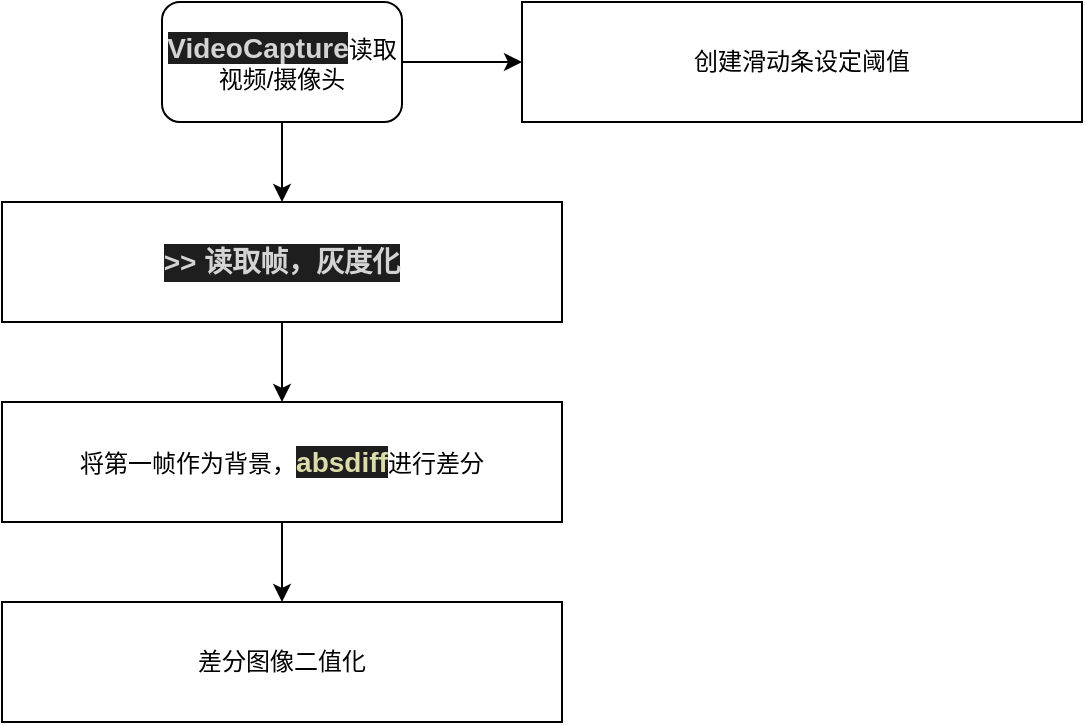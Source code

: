 <mxfile version="13.1.3">
    <diagram id="6hGFLwfOUW9BJ-s0fimq" name="Page-1">
        <mxGraphModel dx="1118" dy="781" grid="1" gridSize="10" guides="1" tooltips="1" connect="1" arrows="1" fold="1" page="1" pageScale="1" pageWidth="827" pageHeight="1169" math="0" shadow="0">
            <root>
                <mxCell id="0"/>
                <mxCell id="1" parent="0"/>
                <mxCell id="5" style="edgeStyle=orthogonalEdgeStyle;rounded=0;orthogonalLoop=1;jettySize=auto;html=1;exitX=0.5;exitY=1;exitDx=0;exitDy=0;entryX=0.5;entryY=0;entryDx=0;entryDy=0;" parent="1" source="2" target="3" edge="1">
                    <mxGeometry relative="1" as="geometry"/>
                </mxCell>
                <mxCell id="12" style="edgeStyle=orthogonalEdgeStyle;rounded=0;orthogonalLoop=1;jettySize=auto;html=1;exitX=1;exitY=0.5;exitDx=0;exitDy=0;entryX=0;entryY=0.5;entryDx=0;entryDy=0;" edge="1" parent="1" source="2" target="11">
                    <mxGeometry relative="1" as="geometry"/>
                </mxCell>
                <mxCell id="2" value="&lt;span style=&quot;background-color: rgb(30 , 30 , 30) ; color: rgb(212 , 212 , 212) ; font-size: 14px ; font-weight: 600&quot;&gt;VideoCapture&lt;/span&gt;读取视频/摄像头" style="rounded=1;whiteSpace=wrap;html=1;" parent="1" vertex="1">
                    <mxGeometry x="340" y="40" width="120" height="60" as="geometry"/>
                </mxCell>
                <mxCell id="6" style="edgeStyle=orthogonalEdgeStyle;rounded=0;orthogonalLoop=1;jettySize=auto;html=1;exitX=0.5;exitY=1;exitDx=0;exitDy=0;entryX=0.5;entryY=0;entryDx=0;entryDy=0;" parent="1" source="3" target="4" edge="1">
                    <mxGeometry relative="1" as="geometry"/>
                </mxCell>
                <mxCell id="3" value="&lt;div style=&quot;color: rgb(212 , 212 , 212) ; background-color: rgb(30 , 30 , 30) ; font-weight: 600 ; font-size: 14px ; line-height: 19px&quot;&gt;&amp;gt;&amp;gt; 读取帧，灰度化&lt;/div&gt;" style="rounded=0;whiteSpace=wrap;html=1;" parent="1" vertex="1">
                    <mxGeometry x="260" y="140" width="280" height="60" as="geometry"/>
                </mxCell>
                <mxCell id="14" style="edgeStyle=orthogonalEdgeStyle;rounded=0;orthogonalLoop=1;jettySize=auto;html=1;exitX=0.5;exitY=1;exitDx=0;exitDy=0;entryX=0.5;entryY=0;entryDx=0;entryDy=0;" edge="1" parent="1" source="4" target="9">
                    <mxGeometry relative="1" as="geometry"/>
                </mxCell>
                <mxCell id="4" value="将第一帧作为背景，&lt;span style=&quot;color: rgb(220 , 220 , 170) ; background-color: rgb(30 , 30 , 30) ; font-size: 14px ; font-weight: 600&quot;&gt;absdiff&lt;/span&gt;&lt;span&gt;进行差分&lt;/span&gt;" style="rounded=0;whiteSpace=wrap;html=1;" parent="1" vertex="1">
                    <mxGeometry x="260" y="240" width="280" height="60" as="geometry"/>
                </mxCell>
                <mxCell id="9" value="差分图像二值化" style="rounded=0;whiteSpace=wrap;html=1;" vertex="1" parent="1">
                    <mxGeometry x="260" y="340" width="280" height="60" as="geometry"/>
                </mxCell>
                <mxCell id="11" value="创建滑动条设定阈值" style="rounded=0;whiteSpace=wrap;html=1;" vertex="1" parent="1">
                    <mxGeometry x="520" y="40" width="280" height="60" as="geometry"/>
                </mxCell>
            </root>
        </mxGraphModel>
    </diagram>
</mxfile>